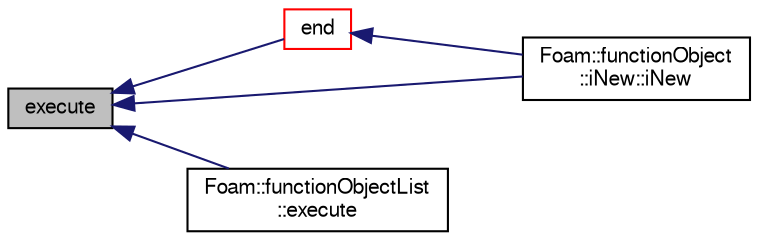 digraph "execute"
{
  bgcolor="transparent";
  edge [fontname="FreeSans",fontsize="10",labelfontname="FreeSans",labelfontsize="10"];
  node [fontname="FreeSans",fontsize="10",shape=record];
  rankdir="LR";
  Node6689 [label="execute",height=0.2,width=0.4,color="black", fillcolor="grey75", style="filled", fontcolor="black"];
  Node6689 -> Node6690 [dir="back",color="midnightblue",fontsize="10",style="solid",fontname="FreeSans"];
  Node6690 [label="end",height=0.2,width=0.4,color="red",URL="$a26114.html#af545ab12986d2fe462f1013c3bafb5f3",tooltip="Called when Time::run() determines that the time-loop exits. "];
  Node6690 -> Node6691 [dir="back",color="midnightblue",fontsize="10",style="solid",fontname="FreeSans"];
  Node6691 [label="Foam::functionObject\l::iNew::iNew",height=0.2,width=0.4,color="black",URL="$a26118.html#af4d182d25bff0a6059f5e82e55810282"];
  Node6689 -> Node6693 [dir="back",color="midnightblue",fontsize="10",style="solid",fontname="FreeSans"];
  Node6693 [label="Foam::functionObjectList\l::execute",height=0.2,width=0.4,color="black",URL="$a26126.html#aac95a59370aa3936b5a81108dd544307",tooltip="Called at each ++ or += of the time-loop. forceWrite overrides. "];
  Node6689 -> Node6691 [dir="back",color="midnightblue",fontsize="10",style="solid",fontname="FreeSans"];
}

